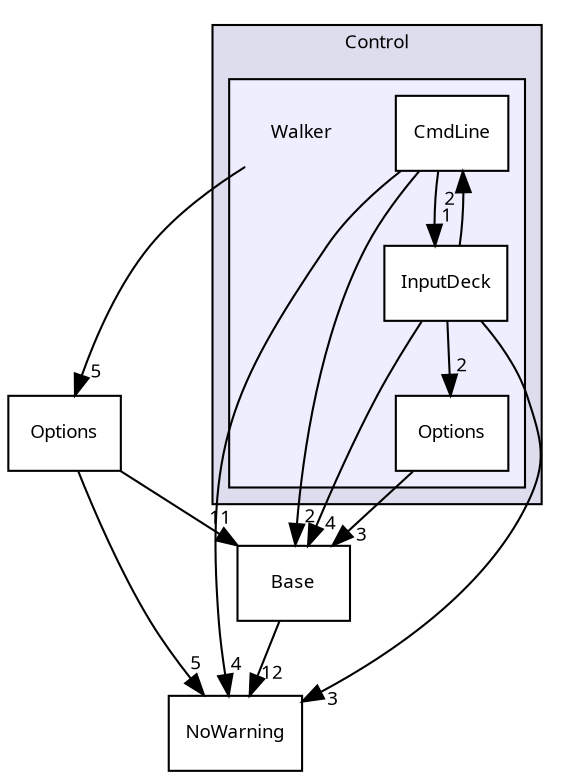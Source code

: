 digraph "/tmp/q/quinoa/src/Control/Walker" {
  bgcolor=transparent;
  compound=true
  node [ fontsize="9", fontname="sans-serif"];
  edge [ labelfontsize="9", labelfontname="sans-serif"];
  subgraph clusterdir_3ff0826a6d651abbf0f532354e1ac7dc {
    graph [ bgcolor="#ddddee", pencolor="black", label="Control" fontname="sans-serif", fontsize="9", URL="dir_3ff0826a6d651abbf0f532354e1ac7dc.html"]
  subgraph clusterdir_0e448188b37b11ddd594aa8fc8850de3 {
    graph [ bgcolor="#eeeeff", pencolor="black", label="" URL="dir_0e448188b37b11ddd594aa8fc8850de3.html"];
    dir_0e448188b37b11ddd594aa8fc8850de3 [shape=plaintext label="Walker"];
    dir_f13a08b0c51a73f05d560b643e7c23bf [shape=box label="CmdLine" color="black" fillcolor="white" style="filled" URL="dir_f13a08b0c51a73f05d560b643e7c23bf.html"];
    dir_f3d53cfd78aa16b6a5194a46fac1c1b1 [shape=box label="InputDeck" color="black" fillcolor="white" style="filled" URL="dir_f3d53cfd78aa16b6a5194a46fac1c1b1.html"];
    dir_387b761d53ddabfb62ec8e990cbf9dee [shape=box label="Options" color="black" fillcolor="white" style="filled" URL="dir_387b761d53ddabfb62ec8e990cbf9dee.html"];
  }
  }
  dir_ec1cf62c000f17e7048c6127480956ca [shape=box label="Options" URL="dir_ec1cf62c000f17e7048c6127480956ca.html"];
  dir_7e34f0efff2ff25c5f7cf9ee4af7a0ce [shape=box label="NoWarning" URL="dir_7e34f0efff2ff25c5f7cf9ee4af7a0ce.html"];
  dir_4814b1a558d470c33d85e65dbde02eaa [shape=box label="Base" URL="dir_4814b1a558d470c33d85e65dbde02eaa.html"];
  dir_387b761d53ddabfb62ec8e990cbf9dee->dir_4814b1a558d470c33d85e65dbde02eaa [headlabel="3", labeldistance=1.5 headhref="dir_000026_000002.html"];
  dir_f3d53cfd78aa16b6a5194a46fac1c1b1->dir_387b761d53ddabfb62ec8e990cbf9dee [headlabel="2", labeldistance=1.5 headhref="dir_000018_000026.html"];
  dir_f3d53cfd78aa16b6a5194a46fac1c1b1->dir_f13a08b0c51a73f05d560b643e7c23bf [headlabel="2", labeldistance=1.5 headhref="dir_000018_000017.html"];
  dir_f3d53cfd78aa16b6a5194a46fac1c1b1->dir_7e34f0efff2ff25c5f7cf9ee4af7a0ce [headlabel="3", labeldistance=1.5 headhref="dir_000018_000034.html"];
  dir_f3d53cfd78aa16b6a5194a46fac1c1b1->dir_4814b1a558d470c33d85e65dbde02eaa [headlabel="4", labeldistance=1.5 headhref="dir_000018_000002.html"];
  dir_0e448188b37b11ddd594aa8fc8850de3->dir_ec1cf62c000f17e7048c6127480956ca [headlabel="5", labeldistance=1.5 headhref="dir_000008_000022.html"];
  dir_f13a08b0c51a73f05d560b643e7c23bf->dir_f3d53cfd78aa16b6a5194a46fac1c1b1 [headlabel="1", labeldistance=1.5 headhref="dir_000017_000018.html"];
  dir_f13a08b0c51a73f05d560b643e7c23bf->dir_7e34f0efff2ff25c5f7cf9ee4af7a0ce [headlabel="4", labeldistance=1.5 headhref="dir_000017_000034.html"];
  dir_f13a08b0c51a73f05d560b643e7c23bf->dir_4814b1a558d470c33d85e65dbde02eaa [headlabel="2", labeldistance=1.5 headhref="dir_000017_000002.html"];
  dir_ec1cf62c000f17e7048c6127480956ca->dir_7e34f0efff2ff25c5f7cf9ee4af7a0ce [headlabel="5", labeldistance=1.5 headhref="dir_000022_000034.html"];
  dir_ec1cf62c000f17e7048c6127480956ca->dir_4814b1a558d470c33d85e65dbde02eaa [headlabel="11", labeldistance=1.5 headhref="dir_000022_000002.html"];
  dir_4814b1a558d470c33d85e65dbde02eaa->dir_7e34f0efff2ff25c5f7cf9ee4af7a0ce [headlabel="12", labeldistance=1.5 headhref="dir_000002_000034.html"];
}
